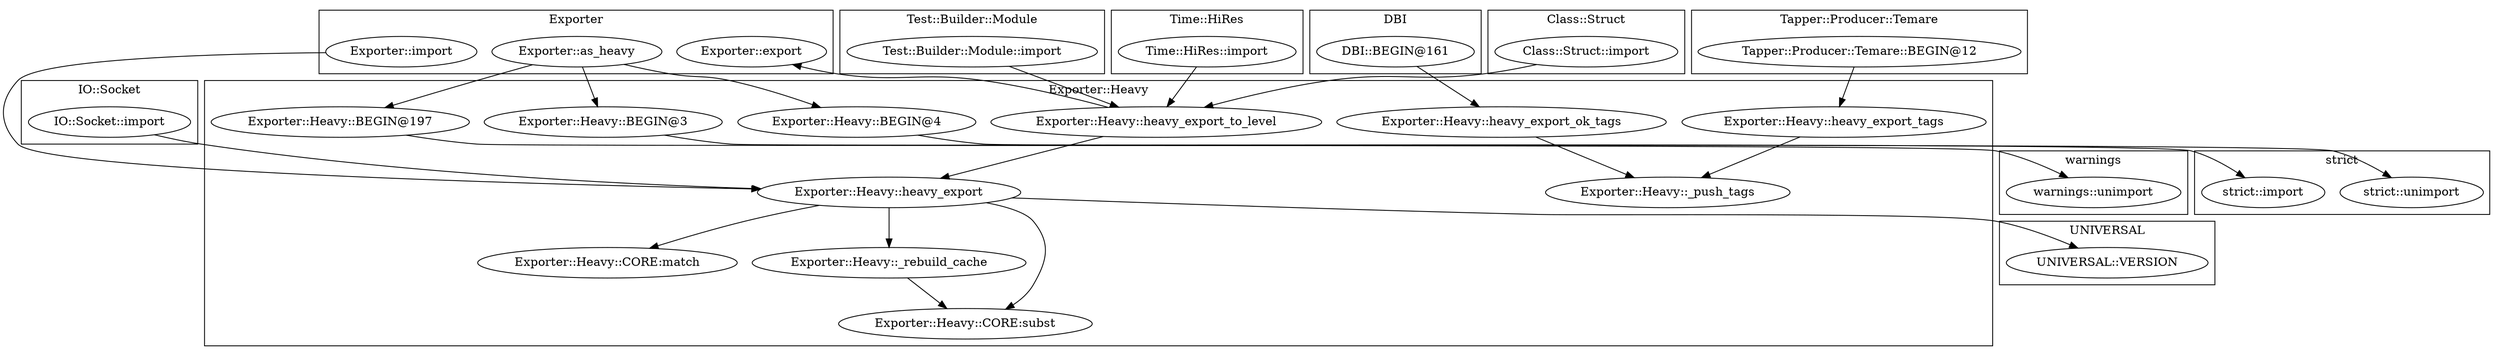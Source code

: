digraph {
graph [overlap=false]
subgraph cluster_UNIVERSAL {
	label="UNIVERSAL";
	"UNIVERSAL::VERSION";
}
subgraph cluster_Exporter {
	label="Exporter";
	"Exporter::import";
	"Exporter::as_heavy";
	"Exporter::export";
}
subgraph cluster_Test_Builder_Module {
	label="Test::Builder::Module";
	"Test::Builder::Module::import";
}
subgraph cluster_Time_HiRes {
	label="Time::HiRes";
	"Time::HiRes::import";
}
subgraph cluster_DBI {
	label="DBI";
	"DBI::BEGIN@161";
}
subgraph cluster_warnings {
	label="warnings";
	"warnings::unimport";
}
subgraph cluster_Class_Struct {
	label="Class::Struct";
	"Class::Struct::import";
}
subgraph cluster_Tapper_Producer_Temare {
	label="Tapper::Producer::Temare";
	"Tapper::Producer::Temare::BEGIN@12";
}
subgraph cluster_strict {
	label="strict";
	"strict::import";
	"strict::unimport";
}
subgraph cluster_Exporter_Heavy {
	label="Exporter::Heavy";
	"Exporter::Heavy::BEGIN@197";
	"Exporter::Heavy::_rebuild_cache";
	"Exporter::Heavy::_push_tags";
	"Exporter::Heavy::heavy_export_tags";
	"Exporter::Heavy::CORE:subst";
	"Exporter::Heavy::heavy_export_ok_tags";
	"Exporter::Heavy::heavy_export_to_level";
	"Exporter::Heavy::BEGIN@4";
	"Exporter::Heavy::CORE:match";
	"Exporter::Heavy::heavy_export";
	"Exporter::Heavy::BEGIN@3";
}
subgraph cluster_IO_Socket {
	label="IO::Socket";
	"IO::Socket::import";
}
"Exporter::Heavy::heavy_export_tags" -> "Exporter::Heavy::_push_tags";
"Exporter::Heavy::heavy_export_ok_tags" -> "Exporter::Heavy::_push_tags";
"Exporter::as_heavy" -> "Exporter::Heavy::BEGIN@4";
"Class::Struct::import" -> "Exporter::Heavy::heavy_export_to_level";
"Time::HiRes::import" -> "Exporter::Heavy::heavy_export_to_level";
"Test::Builder::Module::import" -> "Exporter::Heavy::heavy_export_to_level";
"Exporter::Heavy::heavy_export" -> "Exporter::Heavy::_rebuild_cache";
"Exporter::Heavy::BEGIN@4" -> "strict::unimport";
"Exporter::Heavy::_rebuild_cache" -> "Exporter::Heavy::CORE:subst";
"Exporter::Heavy::heavy_export" -> "Exporter::Heavy::CORE:subst";
"Exporter::import" -> "Exporter::Heavy::heavy_export";
"IO::Socket::import" -> "Exporter::Heavy::heavy_export";
"Exporter::Heavy::heavy_export_to_level" -> "Exporter::Heavy::heavy_export";
"Exporter::Heavy::BEGIN@3" -> "strict::import";
"Exporter::Heavy::heavy_export" -> "UNIVERSAL::VERSION";
"Exporter::as_heavy" -> "Exporter::Heavy::BEGIN@3";
"Exporter::Heavy::BEGIN@197" -> "warnings::unimport";
"DBI::BEGIN@161" -> "Exporter::Heavy::heavy_export_ok_tags";
"Exporter::as_heavy" -> "Exporter::Heavy::BEGIN@197";
"Exporter::Heavy::heavy_export" -> "Exporter::Heavy::CORE:match";
"Exporter::Heavy::heavy_export_to_level" -> "Exporter::export";
"Tapper::Producer::Temare::BEGIN@12" -> "Exporter::Heavy::heavy_export_tags";
}
